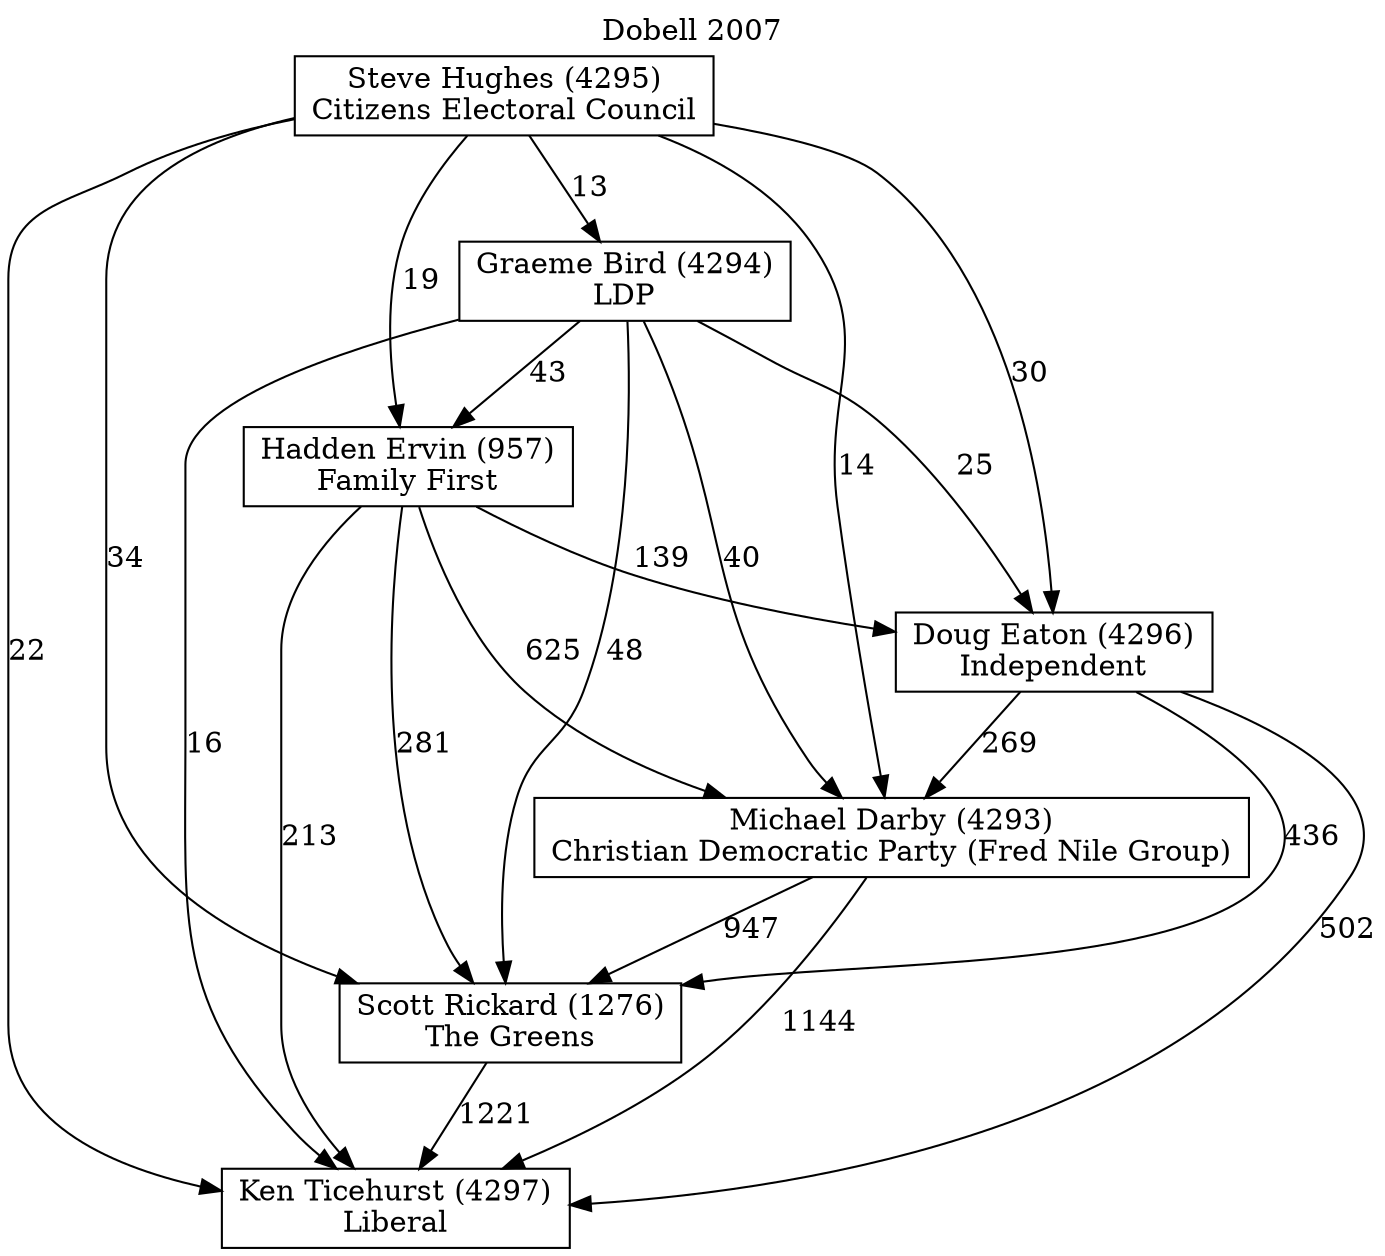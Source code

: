 // House preference flow
digraph "Ken Ticehurst (4297)_Dobell_2007" {
	graph [label="Dobell 2007" labelloc=t mclimit=10]
	node [shape=box]
	"Ken Ticehurst (4297)" [label="Ken Ticehurst (4297)
Liberal"]
	"Scott Rickard (1276)" [label="Scott Rickard (1276)
The Greens"]
	"Michael Darby (4293)" [label="Michael Darby (4293)
Christian Democratic Party (Fred Nile Group)"]
	"Doug Eaton (4296)" [label="Doug Eaton (4296)
Independent"]
	"Hadden Ervin (957)" [label="Hadden Ervin (957)
Family First"]
	"Graeme Bird (4294)" [label="Graeme Bird (4294)
LDP"]
	"Steve Hughes (4295)" [label="Steve Hughes (4295)
Citizens Electoral Council"]
	"Scott Rickard (1276)" -> "Ken Ticehurst (4297)" [label=1221]
	"Michael Darby (4293)" -> "Scott Rickard (1276)" [label=947]
	"Doug Eaton (4296)" -> "Michael Darby (4293)" [label=269]
	"Hadden Ervin (957)" -> "Doug Eaton (4296)" [label=139]
	"Graeme Bird (4294)" -> "Hadden Ervin (957)" [label=43]
	"Steve Hughes (4295)" -> "Graeme Bird (4294)" [label=13]
	"Michael Darby (4293)" -> "Ken Ticehurst (4297)" [label=1144]
	"Doug Eaton (4296)" -> "Ken Ticehurst (4297)" [label=502]
	"Hadden Ervin (957)" -> "Ken Ticehurst (4297)" [label=213]
	"Graeme Bird (4294)" -> "Ken Ticehurst (4297)" [label=16]
	"Steve Hughes (4295)" -> "Ken Ticehurst (4297)" [label=22]
	"Steve Hughes (4295)" -> "Hadden Ervin (957)" [label=19]
	"Graeme Bird (4294)" -> "Doug Eaton (4296)" [label=25]
	"Steve Hughes (4295)" -> "Doug Eaton (4296)" [label=30]
	"Hadden Ervin (957)" -> "Michael Darby (4293)" [label=625]
	"Graeme Bird (4294)" -> "Michael Darby (4293)" [label=40]
	"Steve Hughes (4295)" -> "Michael Darby (4293)" [label=14]
	"Doug Eaton (4296)" -> "Scott Rickard (1276)" [label=436]
	"Hadden Ervin (957)" -> "Scott Rickard (1276)" [label=281]
	"Graeme Bird (4294)" -> "Scott Rickard (1276)" [label=48]
	"Steve Hughes (4295)" -> "Scott Rickard (1276)" [label=34]
}
